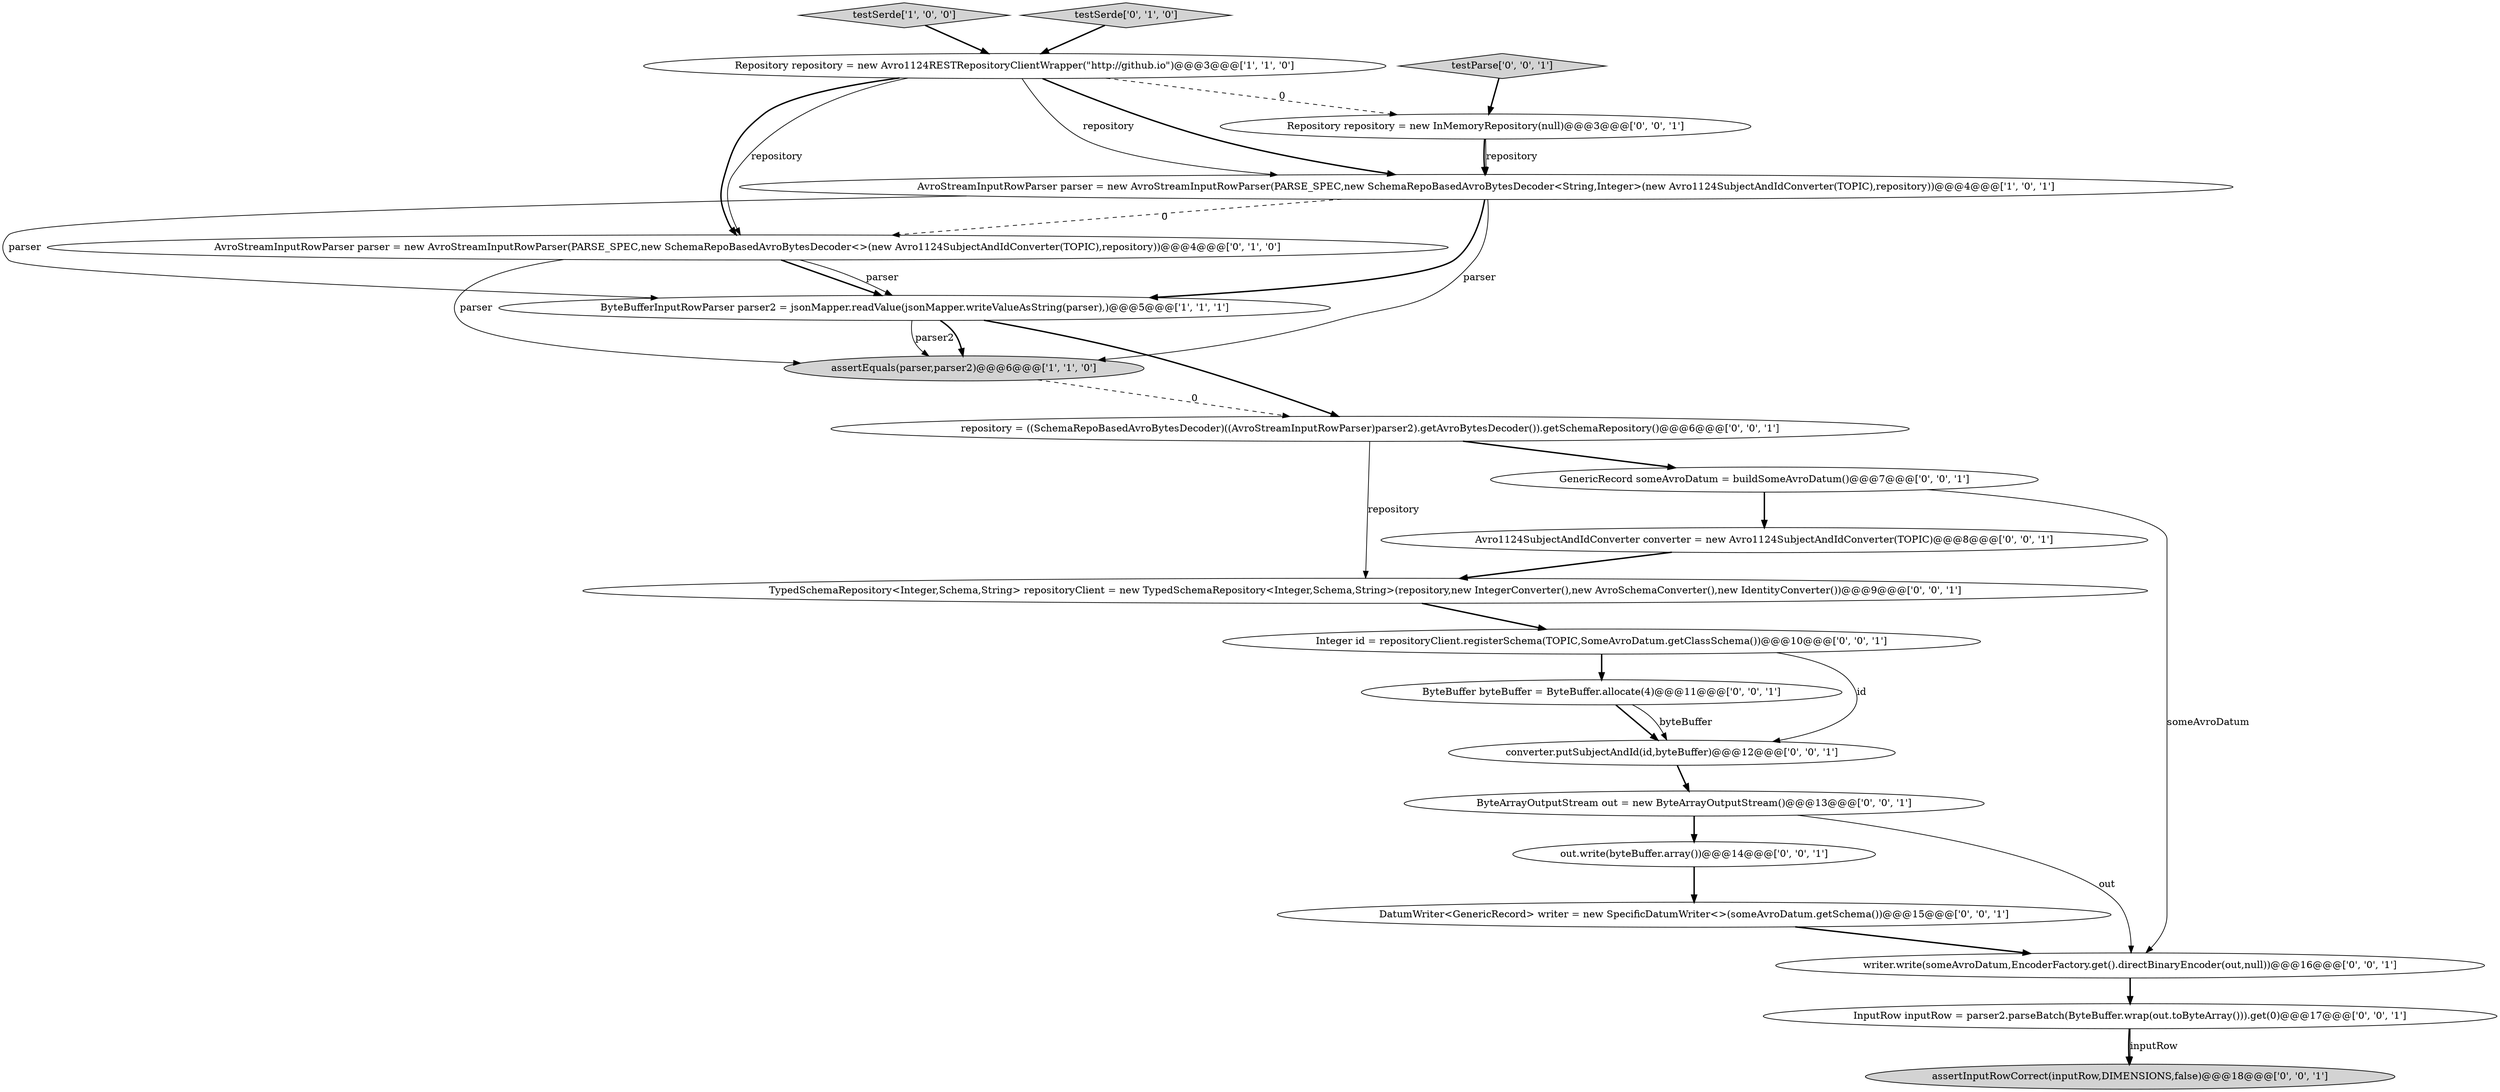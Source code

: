 digraph {
6 [style = filled, label = "AvroStreamInputRowParser parser = new AvroStreamInputRowParser(PARSE_SPEC,new SchemaRepoBasedAvroBytesDecoder<>(new Avro1124SubjectAndIdConverter(TOPIC),repository))@@@4@@@['0', '1', '0']", fillcolor = white, shape = ellipse image = "AAA1AAABBB2BBB"];
1 [style = filled, label = "testSerde['1', '0', '0']", fillcolor = lightgray, shape = diamond image = "AAA0AAABBB1BBB"];
16 [style = filled, label = "Repository repository = new InMemoryRepository(null)@@@3@@@['0', '0', '1']", fillcolor = white, shape = ellipse image = "AAA0AAABBB3BBB"];
13 [style = filled, label = "writer.write(someAvroDatum,EncoderFactory.get().directBinaryEncoder(out,null))@@@16@@@['0', '0', '1']", fillcolor = white, shape = ellipse image = "AAA0AAABBB3BBB"];
9 [style = filled, label = "Integer id = repositoryClient.registerSchema(TOPIC,SomeAvroDatum.getClassSchema())@@@10@@@['0', '0', '1']", fillcolor = white, shape = ellipse image = "AAA0AAABBB3BBB"];
7 [style = filled, label = "out.write(byteBuffer.array())@@@14@@@['0', '0', '1']", fillcolor = white, shape = ellipse image = "AAA0AAABBB3BBB"];
0 [style = filled, label = "assertEquals(parser,parser2)@@@6@@@['1', '1', '0']", fillcolor = lightgray, shape = ellipse image = "AAA0AAABBB1BBB"];
17 [style = filled, label = "repository = ((SchemaRepoBasedAvroBytesDecoder)((AvroStreamInputRowParser)parser2).getAvroBytesDecoder()).getSchemaRepository()@@@6@@@['0', '0', '1']", fillcolor = white, shape = ellipse image = "AAA0AAABBB3BBB"];
19 [style = filled, label = "ByteArrayOutputStream out = new ByteArrayOutputStream()@@@13@@@['0', '0', '1']", fillcolor = white, shape = ellipse image = "AAA0AAABBB3BBB"];
5 [style = filled, label = "testSerde['0', '1', '0']", fillcolor = lightgray, shape = diamond image = "AAA0AAABBB2BBB"];
20 [style = filled, label = "Avro1124SubjectAndIdConverter converter = new Avro1124SubjectAndIdConverter(TOPIC)@@@8@@@['0', '0', '1']", fillcolor = white, shape = ellipse image = "AAA0AAABBB3BBB"];
2 [style = filled, label = "Repository repository = new Avro1124RESTRepositoryClientWrapper(\"http://github.io\")@@@3@@@['1', '1', '0']", fillcolor = white, shape = ellipse image = "AAA0AAABBB1BBB"];
14 [style = filled, label = "testParse['0', '0', '1']", fillcolor = lightgray, shape = diamond image = "AAA0AAABBB3BBB"];
4 [style = filled, label = "ByteBufferInputRowParser parser2 = jsonMapper.readValue(jsonMapper.writeValueAsString(parser),)@@@5@@@['1', '1', '1']", fillcolor = white, shape = ellipse image = "AAA0AAABBB1BBB"];
18 [style = filled, label = "GenericRecord someAvroDatum = buildSomeAvroDatum()@@@7@@@['0', '0', '1']", fillcolor = white, shape = ellipse image = "AAA0AAABBB3BBB"];
21 [style = filled, label = "TypedSchemaRepository<Integer,Schema,String> repositoryClient = new TypedSchemaRepository<Integer,Schema,String>(repository,new IntegerConverter(),new AvroSchemaConverter(),new IdentityConverter())@@@9@@@['0', '0', '1']", fillcolor = white, shape = ellipse image = "AAA0AAABBB3BBB"];
11 [style = filled, label = "InputRow inputRow = parser2.parseBatch(ByteBuffer.wrap(out.toByteArray())).get(0)@@@17@@@['0', '0', '1']", fillcolor = white, shape = ellipse image = "AAA0AAABBB3BBB"];
10 [style = filled, label = "converter.putSubjectAndId(id,byteBuffer)@@@12@@@['0', '0', '1']", fillcolor = white, shape = ellipse image = "AAA0AAABBB3BBB"];
12 [style = filled, label = "assertInputRowCorrect(inputRow,DIMENSIONS,false)@@@18@@@['0', '0', '1']", fillcolor = lightgray, shape = ellipse image = "AAA0AAABBB3BBB"];
8 [style = filled, label = "DatumWriter<GenericRecord> writer = new SpecificDatumWriter<>(someAvroDatum.getSchema())@@@15@@@['0', '0', '1']", fillcolor = white, shape = ellipse image = "AAA0AAABBB3BBB"];
15 [style = filled, label = "ByteBuffer byteBuffer = ByteBuffer.allocate(4)@@@11@@@['0', '0', '1']", fillcolor = white, shape = ellipse image = "AAA0AAABBB3BBB"];
3 [style = filled, label = "AvroStreamInputRowParser parser = new AvroStreamInputRowParser(PARSE_SPEC,new SchemaRepoBasedAvroBytesDecoder<String,Integer>(new Avro1124SubjectAndIdConverter(TOPIC),repository))@@@4@@@['1', '0', '1']", fillcolor = white, shape = ellipse image = "AAA0AAABBB1BBB"];
5->2 [style = bold, label=""];
15->10 [style = solid, label="byteBuffer"];
2->6 [style = solid, label="repository"];
19->13 [style = solid, label="out"];
7->8 [style = bold, label=""];
18->20 [style = bold, label=""];
11->12 [style = bold, label=""];
6->4 [style = bold, label=""];
14->16 [style = bold, label=""];
4->0 [style = solid, label="parser2"];
6->0 [style = solid, label="parser"];
16->3 [style = solid, label="repository"];
6->4 [style = solid, label="parser"];
9->15 [style = bold, label=""];
3->6 [style = dashed, label="0"];
4->17 [style = bold, label=""];
10->19 [style = bold, label=""];
2->3 [style = bold, label=""];
9->10 [style = solid, label="id"];
20->21 [style = bold, label=""];
2->16 [style = dashed, label="0"];
13->11 [style = bold, label=""];
3->4 [style = solid, label="parser"];
16->3 [style = bold, label=""];
8->13 [style = bold, label=""];
0->17 [style = dashed, label="0"];
11->12 [style = solid, label="inputRow"];
2->6 [style = bold, label=""];
2->3 [style = solid, label="repository"];
21->9 [style = bold, label=""];
19->7 [style = bold, label=""];
3->0 [style = solid, label="parser"];
18->13 [style = solid, label="someAvroDatum"];
15->10 [style = bold, label=""];
1->2 [style = bold, label=""];
3->4 [style = bold, label=""];
4->0 [style = bold, label=""];
17->21 [style = solid, label="repository"];
17->18 [style = bold, label=""];
}
